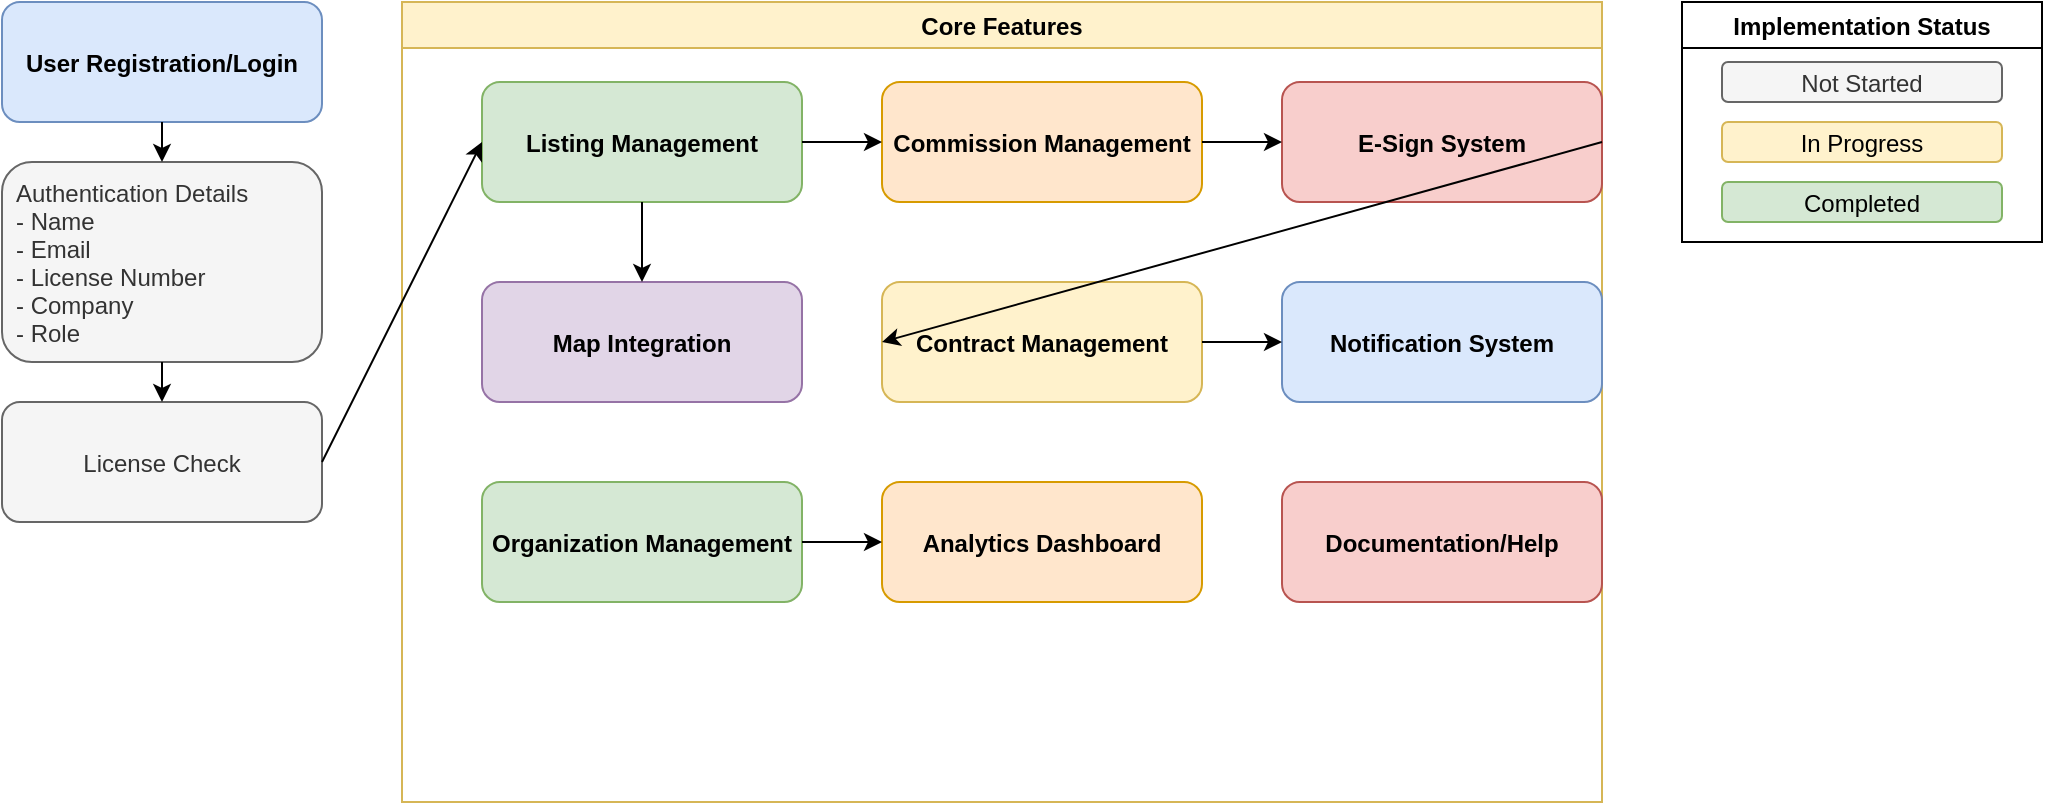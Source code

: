 <mxfile version="21.6.8" type="device">
  <diagram name="2-Click Broker Flow" id="main-flow">
    <mxGraphModel dx="1422" dy="762" grid="1" gridSize="10" guides="1" tooltips="1" connect="1" arrows="1" fold="1" page="1" pageScale="1" pageWidth="1100" pageHeight="850" background="#ffffff">
      <root>
        <mxCell id="0"/>
        <mxCell id="1" parent="0"/>
        
        <!-- Authentication Flow -->
        <mxCell id="auth-start" value="User Registration/Login" style="rounded=1;fillColor=#dae8fc;strokeColor=#6c8ebf;fontStyle=1" vertex="1" parent="1">
          <mxGeometry x="40" y="40" width="160" height="60" as="geometry"/>
        </mxCell>
        
        <mxCell id="auth-details" value="Authentication Details&#10;- Name&#10;- Email&#10;- License Number&#10;- Company&#10;- Role" style="align=left;spacingLeft=5;rounded=1;fillColor=#f5f5f5;strokeColor=#666666;fontColor=#333333" vertex="1" parent="1">
          <mxGeometry x="40" y="120" width="160" height="100" as="geometry"/>
        </mxCell>

        <mxCell id="license-check" value="License Check" style="rounded=1;fillColor=#f5f5f5;strokeColor=#666666;fontColor=#333333" vertex="1" parent="1">
          <mxGeometry x="40" y="240" width="160" height="60" as="geometry"/>
        </mxCell>

        <!-- Core Features Container -->
        <mxCell id="core-features" value="Core Features" style="swimlane;fontStyle=1;fillColor=#fff2cc;strokeColor=#d6b656" vertex="1" parent="1">
          <mxGeometry x="240" y="40" width="600" height="400" as="geometry"/>
        </mxCell>

        <!-- Listing Management -->
        <mxCell id="listing-mgmt" value="Listing Management" style="rounded=1;fillColor=#d5e8d4;strokeColor=#82b366;fontStyle=1" vertex="1" parent="core-features">
          <mxGeometry x="40" y="40" width="160" height="60" as="geometry"/>
        </mxCell>
        
        <!-- Commission Management -->
        <mxCell id="commission-mgmt" value="Commission Management" style="rounded=1;fillColor=#ffe6cc;strokeColor=#d79b00;fontStyle=1" vertex="1" parent="core-features">
          <mxGeometry x="240" y="40" width="160" height="60" as="geometry"/>
        </mxCell>

        <!-- E-Sign System -->
        <mxCell id="esign-system" value="E-Sign System" style="rounded=1;fillColor=#f8cecc;strokeColor=#b85450;fontStyle=1" vertex="1" parent="core-features">
          <mxGeometry x="440" y="40" width="160" height="60" as="geometry"/>
        </mxCell>

        <!-- Map Integration -->
        <mxCell id="map-integration" value="Map Integration" style="rounded=1;fillColor=#e1d5e7;strokeColor=#9673a6;fontStyle=1" vertex="1" parent="core-features">
          <mxGeometry x="40" y="140" width="160" height="60" as="geometry"/>
        </mxCell>

        <!-- Contract Management -->
        <mxCell id="contract-mgmt" value="Contract Management" style="rounded=1;fillColor=#fff2cc;strokeColor=#d6b656;fontStyle=1" vertex="1" parent="core-features">
          <mxGeometry x="240" y="140" width="160" height="60" as="geometry"/>
        </mxCell>

        <!-- Notification System -->
        <mxCell id="notification-system" value="Notification System" style="rounded=1;fillColor=#dae8fc;strokeColor=#6c8ebf;fontStyle=1" vertex="1" parent="core-features">
          <mxGeometry x="440" y="140" width="160" height="60" as="geometry"/>
        </mxCell>

        <!-- Organization Management -->
        <mxCell id="org-mgmt" value="Organization Management" style="rounded=1;fillColor=#d5e8d4;strokeColor=#82b366;fontStyle=1" vertex="1" parent="core-features">
          <mxGeometry x="40" y="240" width="160" height="60" as="geometry"/>
        </mxCell>

        <!-- Analytics -->
        <mxCell id="analytics" value="Analytics Dashboard" style="rounded=1;fillColor=#ffe6cc;strokeColor=#d79b00;fontStyle=1" vertex="1" parent="core-features">
          <mxGeometry x="240" y="240" width="160" height="60" as="geometry"/>
        </mxCell>

        <!-- Documentation -->
        <mxCell id="documentation" value="Documentation/Help" style="rounded=1;fillColor=#f8cecc;strokeColor=#b85450;fontStyle=1" vertex="1" parent="core-features">
          <mxGeometry x="440" y="240" width="160" height="60" as="geometry"/>
        </mxCell>

        <!-- Implementation Status -->
        <mxCell id="status-legend" value="Implementation Status" style="swimlane;fontStyle=1" vertex="1" parent="1">
          <mxGeometry x="880" y="40" width="180" height="120" as="geometry"/>
        </mxCell>

        <mxCell id="status-not-started" value="Not Started" style="rounded=1;fillColor=#f5f5f5;strokeColor=#666666;fontColor=#333333" vertex="1" parent="status-legend">
          <mxGeometry x="20" y="30" width="140" height="20" as="geometry"/>
        </mxCell>

        <mxCell id="status-in-progress" value="In Progress" style="rounded=1;fillColor=#fff2cc;strokeColor=#d6b656" vertex="1" parent="status-legend">
          <mxGeometry x="20" y="60" width="140" height="20" as="geometry"/>
        </mxCell>

        <mxCell id="status-completed" value="Completed" style="rounded=1;fillColor=#d5e8d4;strokeColor=#82b366" vertex="1" parent="status-legend">
          <mxGeometry x="20" y="90" width="140" height="20" as="geometry"/>
        </mxCell>

        <!-- Connections -->
        <mxCell id="auth-flow1" value="" style="endArrow=classic;html=1;exitX=0.5;exitY=1;entryX=0.5;entryY=0" edge="1" parent="1" source="auth-start" target="auth-details">
          <mxGeometry width="50" height="50" relative="1" as="geometry"/>
        </mxCell>

        <mxCell id="auth-flow2" value="" style="endArrow=classic;html=1;exitX=0.5;exitY=1;entryX=0.5;entryY=0" edge="1" parent="1" source="auth-details" target="license-check">
          <mxGeometry width="50" height="50" relative="1" as="geometry"/>
        </mxCell>

        <mxCell id="core-flow1" value="" style="endArrow=classic;html=1;exitX=1;exitY=0.5;entryX=0;entryY=0.5" edge="1" parent="1" source="license-check" target="listing-mgmt">
          <mxGeometry width="50" height="50" relative="1" as="geometry"/>
        </mxCell>

        <mxCell id="core-flow2" value="" style="endArrow=classic;html=1;exitX=1;exitY=0.5;entryX=0;entryY=0.5" edge="1" parent="1" source="listing-mgmt" target="commission-mgmt">
          <mxGeometry width="50" height="50" relative="1" as="geometry"/>
        </mxCell>

        <mxCell id="core-flow3" value="" style="endArrow=classic;html=1;exitX=1;exitY=0.5;entryX=0;entryY=0.5" edge="1" parent="1" source="commission-mgmt" target="esign-system">
          <mxGeometry width="50" height="50" relative="1" as="geometry"/>
        </mxCell>

        <mxCell id="core-flow4" value="" style="endArrow=classic;html=1;exitX=0.5;exitY=1;entryX=0.5;entryY=0" edge="1" parent="1" source="listing-mgmt" target="map-integration">
          <mxGeometry width="50" height="50" relative="1" as="geometry"/>
        </mxCell>

        <mxCell id="core-flow5" value="" style="endArrow=classic;html=1;exitX=1;exitY=0.5;entryX=0;entryY=0.5" edge="1" parent="1" source="esign-system" target="contract-mgmt">
          <mxGeometry width="50" height="50" relative="1" as="geometry"/>
        </mxCell>

        <mxCell id="core-flow6" value="" style="endArrow=classic;html=1;exitX=1;exitY=0.5;entryX=0;entryY=0.5" edge="1" parent="1" source="contract-mgmt" target="notification-system">
          <mxGeometry width="50" height="50" relative="1" as="geometry"/>
        </mxCell>

        <mxCell id="core-flow7" value="" style="endArrow=classic;html=1;exitX=1;exitY=0.5;entryX=0;entryY=0.5" edge="1" parent="1" source="org-mgmt" target="analytics">
          <mxGeometry width="50" height="50" relative="1" as="geometry"/>
        </mxCell>

      </root>
    </mxGraphModel>
  </diagram>
</mxfile> 